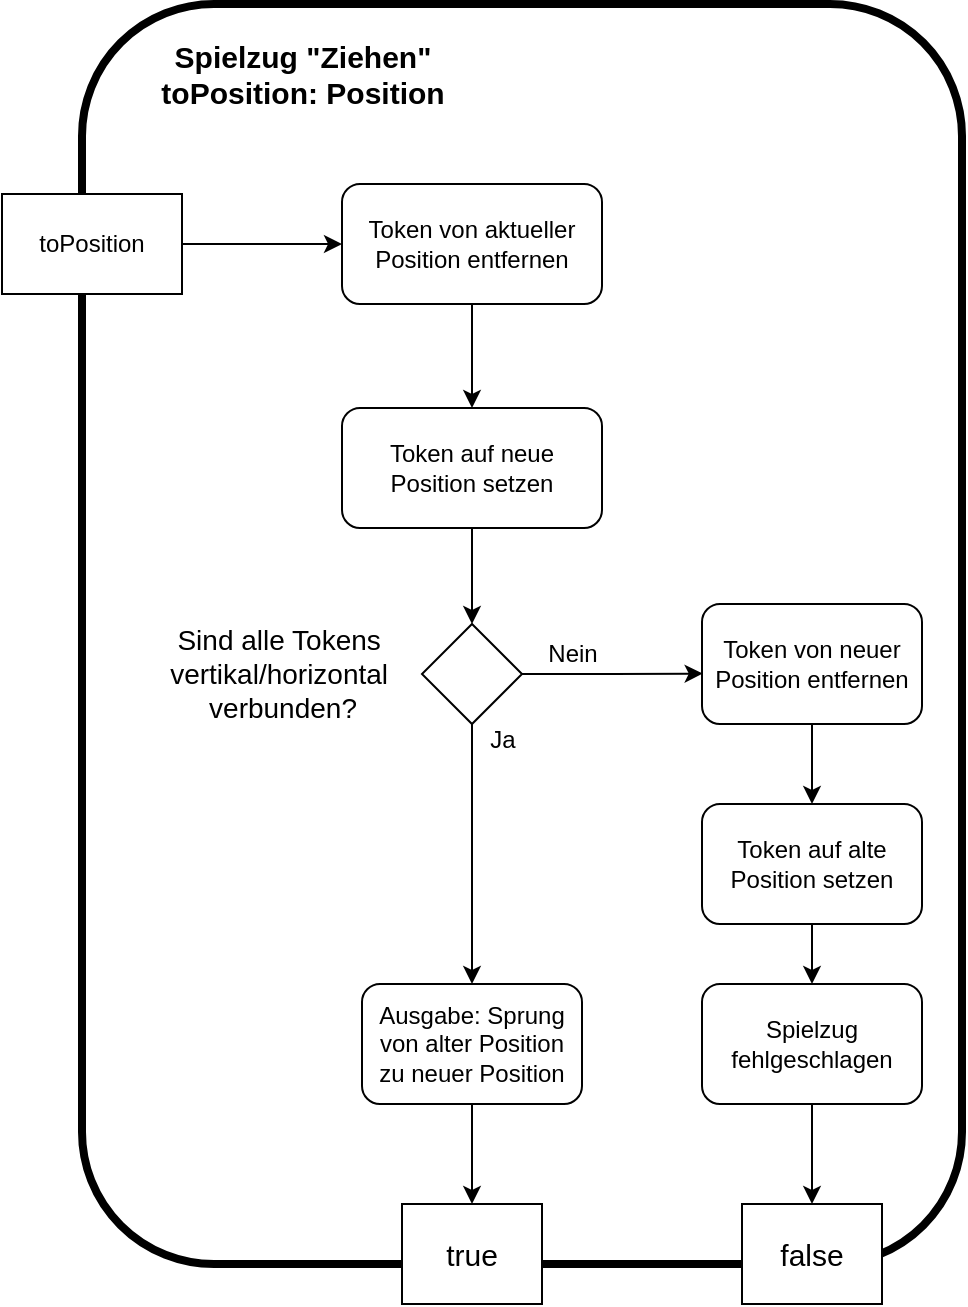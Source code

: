 <mxfile version="22.1.16" type="github">
  <diagram name="Seite-1" id="Uph73gleEDyKAeIzliLi">
    <mxGraphModel dx="1434" dy="774" grid="1" gridSize="10" guides="1" tooltips="1" connect="1" arrows="1" fold="1" page="1" pageScale="1" pageWidth="583" pageHeight="413" math="0" shadow="0">
      <root>
        <mxCell id="0" />
        <mxCell id="1" parent="0" />
        <mxCell id="LmvUL_w-2qDvA-CHAG-q-24" value="" style="rounded=1;whiteSpace=wrap;html=1;fillColor=none;strokeWidth=4;" parent="1" vertex="1">
          <mxGeometry x="200" y="30" width="440" height="630" as="geometry" />
        </mxCell>
        <mxCell id="LmvUL_w-2qDvA-CHAG-q-5" style="edgeStyle=orthogonalEdgeStyle;rounded=0;orthogonalLoop=1;jettySize=auto;html=1;exitX=0.5;exitY=1;exitDx=0;exitDy=0;entryX=0.5;entryY=0;entryDx=0;entryDy=0;" parent="1" source="LmvUL_w-2qDvA-CHAG-q-3" target="LmvUL_w-2qDvA-CHAG-q-4" edge="1">
          <mxGeometry relative="1" as="geometry" />
        </mxCell>
        <mxCell id="LmvUL_w-2qDvA-CHAG-q-3" value="Token von aktueller Position entfernen" style="rounded=1;whiteSpace=wrap;html=1;" parent="1" vertex="1">
          <mxGeometry x="330" y="120" width="130" height="60" as="geometry" />
        </mxCell>
        <mxCell id="LmvUL_w-2qDvA-CHAG-q-7" style="edgeStyle=orthogonalEdgeStyle;rounded=0;orthogonalLoop=1;jettySize=auto;html=1;exitX=0.5;exitY=1;exitDx=0;exitDy=0;entryX=0.5;entryY=0;entryDx=0;entryDy=0;" parent="1" source="LmvUL_w-2qDvA-CHAG-q-4" target="LmvUL_w-2qDvA-CHAG-q-6" edge="1">
          <mxGeometry relative="1" as="geometry" />
        </mxCell>
        <mxCell id="LmvUL_w-2qDvA-CHAG-q-4" value="Token auf neue Position setzen" style="rounded=1;whiteSpace=wrap;html=1;" parent="1" vertex="1">
          <mxGeometry x="330" y="232" width="130" height="60" as="geometry" />
        </mxCell>
        <mxCell id="LmvUL_w-2qDvA-CHAG-q-17" style="edgeStyle=orthogonalEdgeStyle;rounded=0;orthogonalLoop=1;jettySize=auto;html=1;exitX=0.5;exitY=1;exitDx=0;exitDy=0;entryX=0.5;entryY=0;entryDx=0;entryDy=0;" parent="1" source="LmvUL_w-2qDvA-CHAG-q-6" target="LmvUL_w-2qDvA-CHAG-q-13" edge="1">
          <mxGeometry relative="1" as="geometry" />
        </mxCell>
        <mxCell id="LmvUL_w-2qDvA-CHAG-q-6" value="" style="rhombus;whiteSpace=wrap;html=1;" parent="1" vertex="1">
          <mxGeometry x="370" y="340" width="50" height="50" as="geometry" />
        </mxCell>
        <mxCell id="LmvUL_w-2qDvA-CHAG-q-8" value="&lt;div style=&quot;font-size: 14px;&quot;&gt;&lt;font style=&quot;font-size: 14px;&quot;&gt;Sind alle Tokens&amp;nbsp;&lt;/font&gt;&lt;/div&gt;&lt;div style=&quot;font-size: 14px;&quot;&gt;&lt;font style=&quot;font-size: 14px;&quot;&gt;vertikal/horizontal&amp;nbsp;&lt;/font&gt;&lt;/div&gt;&lt;div style=&quot;font-size: 14px;&quot;&gt;&lt;font style=&quot;font-size: 14px;&quot;&gt;verbunden?&lt;/font&gt;&lt;/div&gt;" style="text;html=1;align=center;verticalAlign=middle;resizable=0;points=[];autosize=1;strokeColor=none;fillColor=none;" parent="1" vertex="1">
          <mxGeometry x="230" y="335" width="140" height="60" as="geometry" />
        </mxCell>
        <mxCell id="LmvUL_w-2qDvA-CHAG-q-15" style="edgeStyle=orthogonalEdgeStyle;rounded=0;orthogonalLoop=1;jettySize=auto;html=1;exitX=0.5;exitY=1;exitDx=0;exitDy=0;entryX=0.5;entryY=0;entryDx=0;entryDy=0;" parent="1" source="LmvUL_w-2qDvA-CHAG-q-10" target="LmvUL_w-2qDvA-CHAG-q-11" edge="1">
          <mxGeometry relative="1" as="geometry" />
        </mxCell>
        <mxCell id="LmvUL_w-2qDvA-CHAG-q-10" value="Token von neuer Position entfernen" style="rounded=1;whiteSpace=wrap;html=1;" parent="1" vertex="1">
          <mxGeometry x="510" y="330" width="110" height="60" as="geometry" />
        </mxCell>
        <mxCell id="LmvUL_w-2qDvA-CHAG-q-16" style="edgeStyle=orthogonalEdgeStyle;rounded=0;orthogonalLoop=1;jettySize=auto;html=1;exitX=0.5;exitY=1;exitDx=0;exitDy=0;entryX=0.5;entryY=0;entryDx=0;entryDy=0;" parent="1" source="LmvUL_w-2qDvA-CHAG-q-11" target="LmvUL_w-2qDvA-CHAG-q-12" edge="1">
          <mxGeometry relative="1" as="geometry" />
        </mxCell>
        <mxCell id="LmvUL_w-2qDvA-CHAG-q-11" value="Token auf alte Position setzen" style="rounded=1;whiteSpace=wrap;html=1;" parent="1" vertex="1">
          <mxGeometry x="510" y="430" width="110" height="60" as="geometry" />
        </mxCell>
        <mxCell id="IkFpAzPq6KEk30wu7s-_-4" style="edgeStyle=orthogonalEdgeStyle;rounded=0;orthogonalLoop=1;jettySize=auto;html=1;exitX=0.5;exitY=1;exitDx=0;exitDy=0;" edge="1" parent="1" source="LmvUL_w-2qDvA-CHAG-q-12" target="IkFpAzPq6KEk30wu7s-_-2">
          <mxGeometry relative="1" as="geometry" />
        </mxCell>
        <mxCell id="LmvUL_w-2qDvA-CHAG-q-12" value="Spielzug fehlgeschlagen" style="rounded=1;whiteSpace=wrap;html=1;" parent="1" vertex="1">
          <mxGeometry x="510" y="520" width="110" height="60" as="geometry" />
        </mxCell>
        <mxCell id="IkFpAzPq6KEk30wu7s-_-3" style="edgeStyle=orthogonalEdgeStyle;rounded=0;orthogonalLoop=1;jettySize=auto;html=1;exitX=0.5;exitY=1;exitDx=0;exitDy=0;entryX=0.5;entryY=0;entryDx=0;entryDy=0;" edge="1" parent="1" source="LmvUL_w-2qDvA-CHAG-q-13" target="IkFpAzPq6KEk30wu7s-_-1">
          <mxGeometry relative="1" as="geometry" />
        </mxCell>
        <mxCell id="LmvUL_w-2qDvA-CHAG-q-13" value="Ausgabe: Sprung von alter Position zu neuer Position" style="rounded=1;whiteSpace=wrap;html=1;" parent="1" vertex="1">
          <mxGeometry x="340" y="520" width="110" height="60" as="geometry" />
        </mxCell>
        <mxCell id="LmvUL_w-2qDvA-CHAG-q-14" style="edgeStyle=orthogonalEdgeStyle;rounded=0;orthogonalLoop=1;jettySize=auto;html=1;exitX=1;exitY=0.5;exitDx=0;exitDy=0;entryX=0.003;entryY=0.58;entryDx=0;entryDy=0;entryPerimeter=0;" parent="1" source="LmvUL_w-2qDvA-CHAG-q-6" target="LmvUL_w-2qDvA-CHAG-q-10" edge="1">
          <mxGeometry relative="1" as="geometry" />
        </mxCell>
        <mxCell id="LmvUL_w-2qDvA-CHAG-q-18" value="Ja" style="text;html=1;align=center;verticalAlign=middle;resizable=0;points=[];autosize=1;strokeColor=none;fillColor=none;" parent="1" vertex="1">
          <mxGeometry x="390" y="383" width="40" height="30" as="geometry" />
        </mxCell>
        <mxCell id="LmvUL_w-2qDvA-CHAG-q-19" value="Nein" style="text;html=1;align=center;verticalAlign=middle;resizable=0;points=[];autosize=1;strokeColor=none;fillColor=none;" parent="1" vertex="1">
          <mxGeometry x="420" y="340" width="50" height="30" as="geometry" />
        </mxCell>
        <mxCell id="LmvUL_w-2qDvA-CHAG-q-26" style="edgeStyle=orthogonalEdgeStyle;rounded=0;orthogonalLoop=1;jettySize=auto;html=1;exitX=1;exitY=0.5;exitDx=0;exitDy=0;" parent="1" source="LmvUL_w-2qDvA-CHAG-q-2" target="LmvUL_w-2qDvA-CHAG-q-3" edge="1">
          <mxGeometry relative="1" as="geometry" />
        </mxCell>
        <mxCell id="LmvUL_w-2qDvA-CHAG-q-2" value="&lt;div&gt;toPosition&lt;/div&gt;" style="rounded=0;whiteSpace=wrap;html=1;" parent="1" vertex="1">
          <mxGeometry x="160" y="125" width="90" height="50" as="geometry" />
        </mxCell>
        <mxCell id="LmvUL_w-2qDvA-CHAG-q-27" value="&lt;div style=&quot;font-size: 15px;&quot;&gt;&lt;font style=&quot;font-size: 15px;&quot;&gt;&lt;b&gt;Spielzug &quot;Ziehen&quot;&lt;/b&gt;&lt;/font&gt;&lt;/div&gt;&lt;font style=&quot;font-size: 15px;&quot;&gt;&lt;b&gt;&lt;font style=&quot;font-size: 15px;&quot;&gt;toPosition: Position&lt;/font&gt;&lt;/b&gt;&lt;b&gt;&lt;br&gt;&lt;/b&gt;&lt;/font&gt;" style="text;html=1;align=center;verticalAlign=middle;resizable=0;points=[];autosize=1;strokeColor=none;fillColor=none;" parent="1" vertex="1">
          <mxGeometry x="230" y="40" width="160" height="50" as="geometry" />
        </mxCell>
        <mxCell id="IkFpAzPq6KEk30wu7s-_-1" value="&lt;font style=&quot;font-size: 15px;&quot;&gt;true&lt;/font&gt;" style="rounded=0;whiteSpace=wrap;html=1;" vertex="1" parent="1">
          <mxGeometry x="360" y="630" width="70" height="50" as="geometry" />
        </mxCell>
        <mxCell id="IkFpAzPq6KEk30wu7s-_-2" value="&lt;font style=&quot;font-size: 15px;&quot;&gt;false&lt;/font&gt;" style="rounded=0;whiteSpace=wrap;html=1;" vertex="1" parent="1">
          <mxGeometry x="530" y="630" width="70" height="50" as="geometry" />
        </mxCell>
      </root>
    </mxGraphModel>
  </diagram>
</mxfile>

